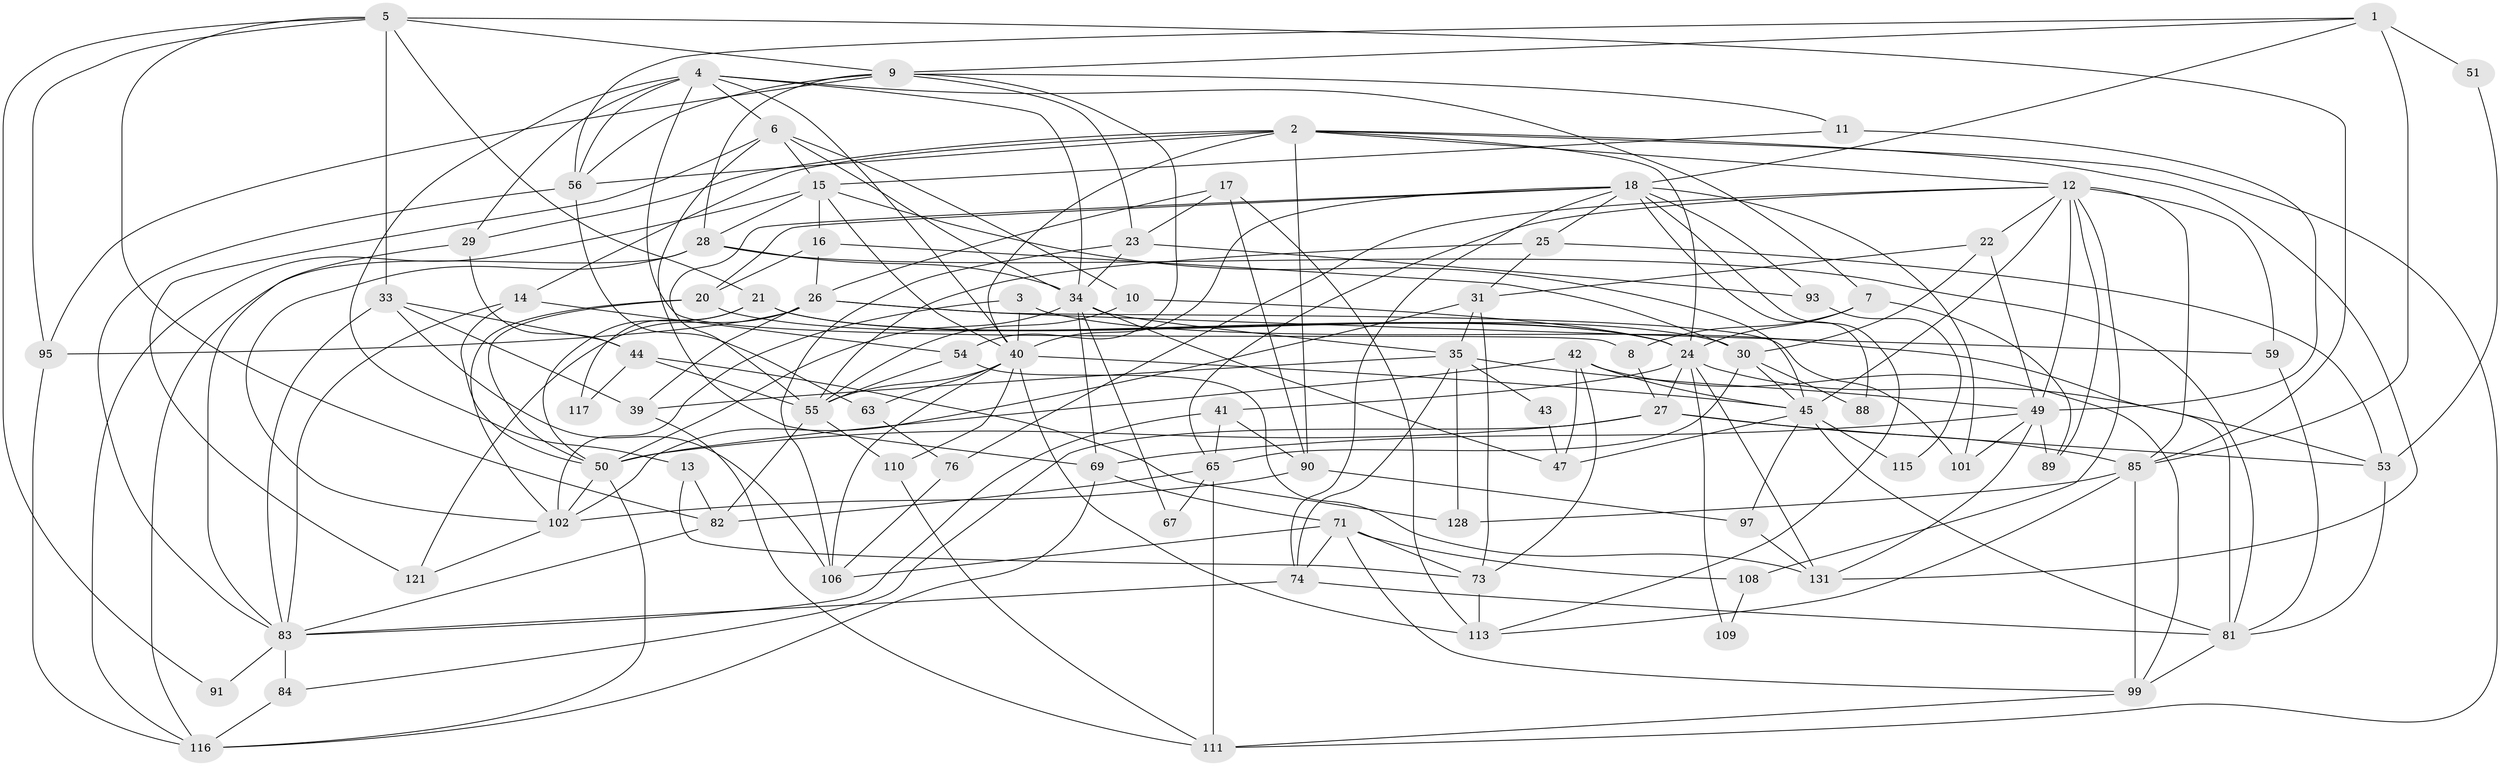 // original degree distribution, {3: 0.29770992366412213, 5: 0.183206106870229, 7: 0.05343511450381679, 8: 0.03816793893129771, 2: 0.17557251908396945, 4: 0.17557251908396945, 6: 0.07633587786259542}
// Generated by graph-tools (version 1.1) at 2025/41/03/06/25 10:41:52]
// undirected, 84 vertices, 212 edges
graph export_dot {
graph [start="1"]
  node [color=gray90,style=filled];
  1 [super="+52"];
  2 [super="+124"];
  3;
  4 [super="+38"];
  5 [super="+112"];
  6 [super="+32"];
  7 [super="+60"];
  8;
  9 [super="+96"];
  10 [super="+104"];
  11 [super="+120"];
  12 [super="+57"];
  13;
  14 [super="+19"];
  15 [super="+46"];
  16 [super="+98"];
  17 [super="+105"];
  18 [super="+68"];
  20 [super="+86"];
  21;
  22;
  23 [super="+87"];
  24 [super="+77"];
  25;
  26 [super="+122"];
  27 [super="+92"];
  28 [super="+78"];
  29 [super="+48"];
  30 [super="+37"];
  31 [super="+75"];
  33 [super="+125"];
  34 [super="+62"];
  35 [super="+36"];
  39;
  40 [super="+66"];
  41 [super="+58"];
  42 [super="+70"];
  43;
  44 [super="+129"];
  45 [super="+79"];
  47 [super="+61"];
  49 [super="+80"];
  50 [super="+103"];
  51;
  53;
  54 [super="+130"];
  55 [super="+119"];
  56 [super="+64"];
  59;
  63;
  65;
  67;
  69 [super="+72"];
  71 [super="+94"];
  73;
  74;
  76;
  81 [super="+107"];
  82;
  83 [super="+123"];
  84;
  85 [super="+100"];
  88;
  89;
  90;
  91;
  93;
  95 [super="+114"];
  97;
  99 [super="+126"];
  101;
  102 [super="+118"];
  106;
  108;
  109;
  110;
  111;
  113;
  115;
  116 [super="+127"];
  117;
  121;
  128;
  131;
  1 -- 9;
  1 -- 18;
  1 -- 51;
  1 -- 85;
  1 -- 56;
  2 -- 90;
  2 -- 12;
  2 -- 14;
  2 -- 131;
  2 -- 40;
  2 -- 24;
  2 -- 29;
  2 -- 111;
  2 -- 56;
  3 -- 40;
  3 -- 81;
  3 -- 102;
  4 -- 6;
  4 -- 8;
  4 -- 13;
  4 -- 40;
  4 -- 29;
  4 -- 56;
  4 -- 34;
  4 -- 7;
  5 -- 33;
  5 -- 9;
  5 -- 82;
  5 -- 21;
  5 -- 85;
  5 -- 91;
  5 -- 95;
  6 -- 69;
  6 -- 121;
  6 -- 10;
  6 -- 34;
  6 -- 15;
  7 -- 89;
  7 -- 8;
  7 -- 24;
  8 -- 27;
  9 -- 95;
  9 -- 54;
  9 -- 23;
  9 -- 56;
  9 -- 11;
  9 -- 28;
  10 -- 55;
  10 -- 24;
  11 -- 49;
  11 -- 15;
  12 -- 65;
  12 -- 76;
  12 -- 89;
  12 -- 108;
  12 -- 49;
  12 -- 85;
  12 -- 22;
  12 -- 59;
  12 -- 45;
  13 -- 73;
  13 -- 82;
  14 -- 54;
  14 -- 50;
  14 -- 83;
  15 -- 40;
  15 -- 116;
  15 -- 16;
  15 -- 28;
  15 -- 45;
  16 -- 26;
  16 -- 30;
  16 -- 20;
  17 -- 90;
  17 -- 113;
  17 -- 26;
  17 -- 23;
  18 -- 25;
  18 -- 74;
  18 -- 40;
  18 -- 88;
  18 -- 101;
  18 -- 113;
  18 -- 93;
  18 -- 55;
  18 -- 20;
  20 -- 50;
  20 -- 102;
  20 -- 24;
  21 -- 24;
  21 -- 50;
  21 -- 117;
  21 -- 30;
  22 -- 31;
  22 -- 49;
  22 -- 30;
  23 -- 106;
  23 -- 34;
  23 -- 93;
  24 -- 41;
  24 -- 27;
  24 -- 131;
  24 -- 53;
  24 -- 109;
  25 -- 31;
  25 -- 53;
  25 -- 55;
  26 -- 59;
  26 -- 101;
  26 -- 121;
  26 -- 39;
  26 -- 95;
  27 -- 85;
  27 -- 84;
  27 -- 50;
  27 -- 53;
  28 -- 116;
  28 -- 34;
  28 -- 81;
  28 -- 102;
  29 -- 44;
  29 -- 83;
  30 -- 65;
  30 -- 88;
  30 -- 45;
  31 -- 73;
  31 -- 35 [weight=2];
  31 -- 102;
  33 -- 83;
  33 -- 106;
  33 -- 44;
  33 -- 39;
  34 -- 50;
  34 -- 67;
  34 -- 47;
  34 -- 35;
  34 -- 69;
  35 -- 39;
  35 -- 43;
  35 -- 128;
  35 -- 49;
  35 -- 74;
  39 -- 111;
  40 -- 45;
  40 -- 106;
  40 -- 110;
  40 -- 113;
  40 -- 63;
  40 -- 55;
  41 -- 65;
  41 -- 90;
  41 -- 83;
  42 -- 73;
  42 -- 47;
  42 -- 50;
  42 -- 45;
  42 -- 99;
  43 -- 47;
  44 -- 128;
  44 -- 117;
  44 -- 55;
  45 -- 97;
  45 -- 115;
  45 -- 81;
  45 -- 47;
  49 -- 69;
  49 -- 89;
  49 -- 101;
  49 -- 131;
  50 -- 116;
  50 -- 102;
  51 -- 53;
  53 -- 81;
  54 -- 131;
  54 -- 55;
  55 -- 82;
  55 -- 110;
  56 -- 83;
  56 -- 63;
  59 -- 81;
  63 -- 76;
  65 -- 82;
  65 -- 67;
  65 -- 111;
  69 -- 71;
  69 -- 116;
  71 -- 74;
  71 -- 106;
  71 -- 99;
  71 -- 73;
  71 -- 108;
  73 -- 113;
  74 -- 81;
  74 -- 83;
  76 -- 106;
  81 -- 99;
  82 -- 83;
  83 -- 91;
  83 -- 84;
  84 -- 116;
  85 -- 99;
  85 -- 128;
  85 -- 113;
  90 -- 102;
  90 -- 97;
  93 -- 115;
  95 -- 116;
  97 -- 131;
  99 -- 111;
  102 -- 121;
  108 -- 109;
  110 -- 111;
}
